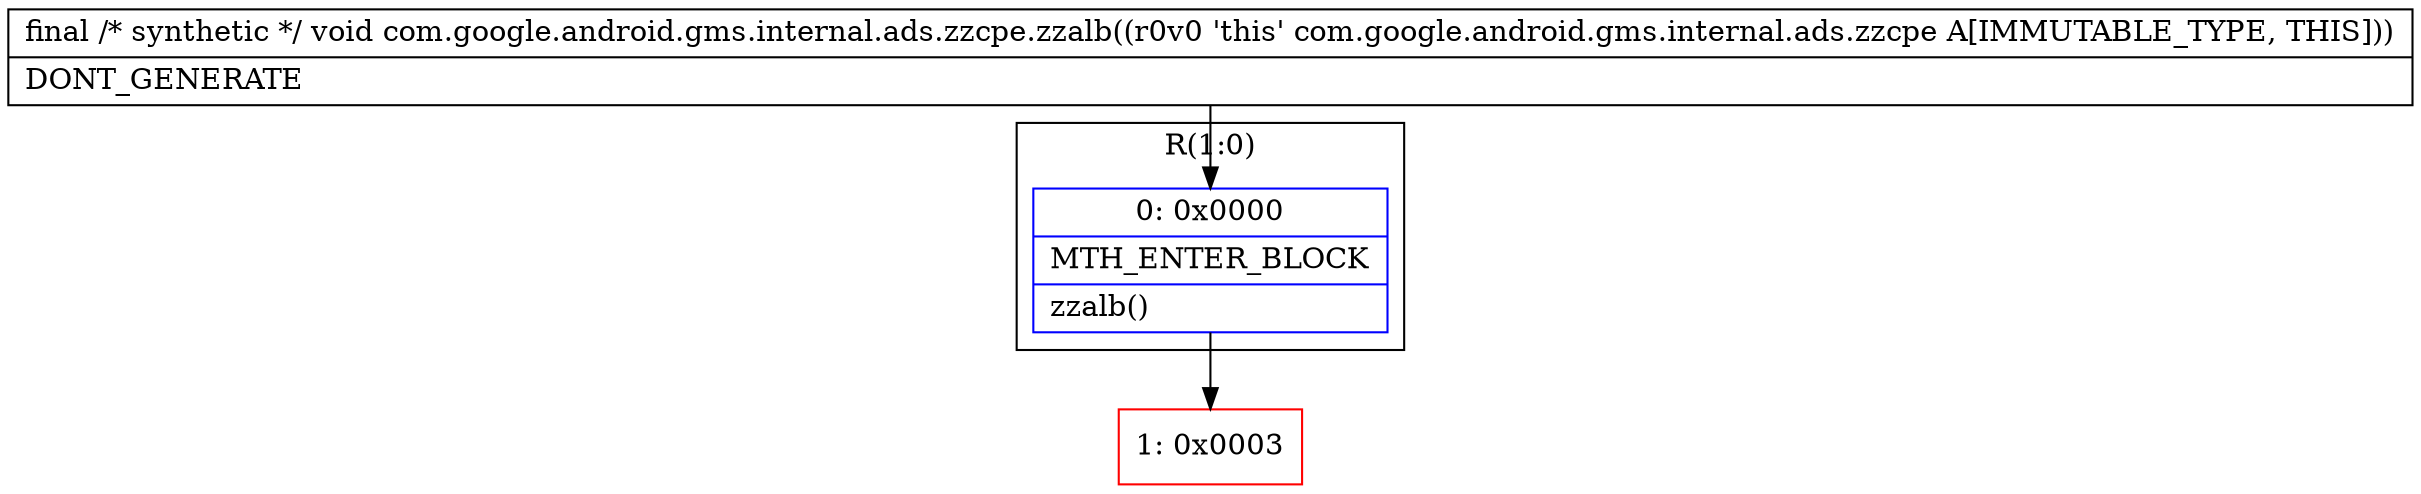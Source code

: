 digraph "CFG forcom.google.android.gms.internal.ads.zzcpe.zzalb()V" {
subgraph cluster_Region_176874028 {
label = "R(1:0)";
node [shape=record,color=blue];
Node_0 [shape=record,label="{0\:\ 0x0000|MTH_ENTER_BLOCK\l|zzalb()\l}"];
}
Node_1 [shape=record,color=red,label="{1\:\ 0x0003}"];
MethodNode[shape=record,label="{final \/* synthetic *\/ void com.google.android.gms.internal.ads.zzcpe.zzalb((r0v0 'this' com.google.android.gms.internal.ads.zzcpe A[IMMUTABLE_TYPE, THIS]))  | DONT_GENERATE\l}"];
MethodNode -> Node_0;
Node_0 -> Node_1;
}


